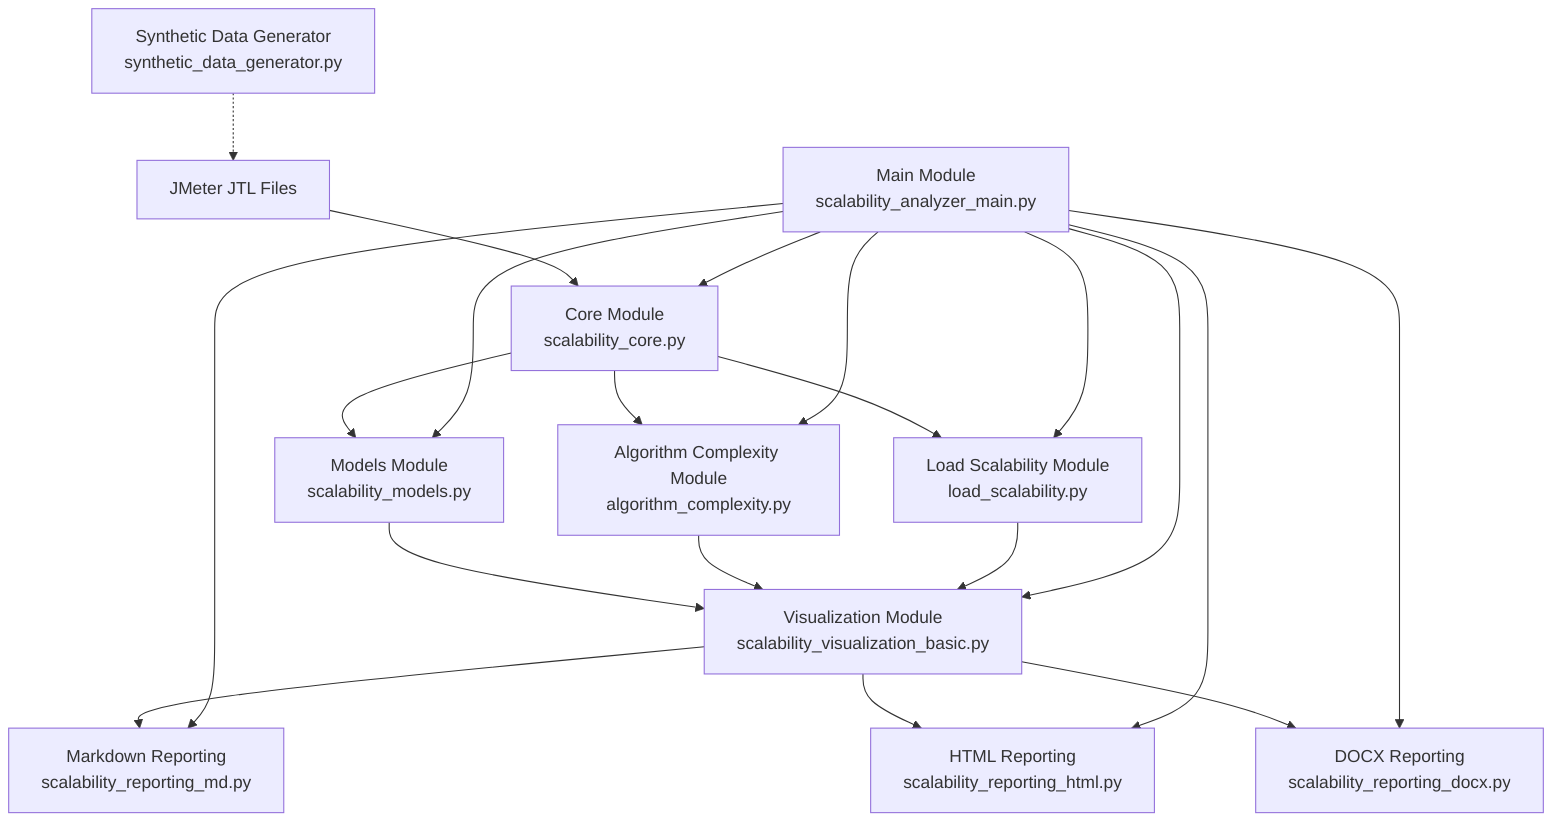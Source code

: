 graph TD
    A[JMeter JTL Files] --> B[Core Module\nscalability_core.py]
    B --> C[Models Module\nscalability_models.py]
    B --> D[Algorithm Complexity Module\nalgorithm_complexity.py]
    B --> E[Load Scalability Module\nload_scalability.py]
    
    C --> F[Visualization Module\nscalability_visualization_basic.py]
    D --> F
    E --> F
    
    F --> G[Markdown Reporting\nscalability_reporting_md.py]
    F --> H[HTML Reporting\nscalability_reporting_html.py]
    F --> I[DOCX Reporting\nscalability_reporting_docx.py]
    
    J[Main Module\nscalability_analyzer_main.py] --> B
    J --> C
    J --> D
    J --> E
    J --> F
    J --> G
    J --> H
    J --> I
    
    K[Synthetic Data Generator\nsynthetic_data_generator.py] -.-> A